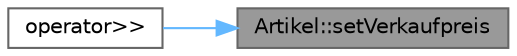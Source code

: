 digraph "Artikel::setVerkaufpreis"
{
 // INTERACTIVE_SVG=YES
 // LATEX_PDF_SIZE
  bgcolor="transparent";
  edge [fontname=Helvetica,fontsize=10,labelfontname=Helvetica,labelfontsize=10];
  node [fontname=Helvetica,fontsize=10,shape=box,height=0.2,width=0.4];
  rankdir="RL";
  Node1 [id="Node000001",label="Artikel::setVerkaufpreis",height=0.2,width=0.4,color="gray40", fillcolor="grey60", style="filled", fontcolor="black",tooltip="Setzt den Verkaufspreis des Artikels."];
  Node1 -> Node2 [id="edge1_Node000001_Node000002",dir="back",color="steelblue1",style="solid",tooltip=" "];
  Node2 [id="Node000002",label="operator\>\>",height=0.2,width=0.4,color="grey40", fillcolor="white", style="filled",URL="$lager_8cc.html#ad7ef13cad0ad63b42d1ae2212814325e",tooltip="Überladen des Eingabeoperators für die Artikelklasse."];
}
